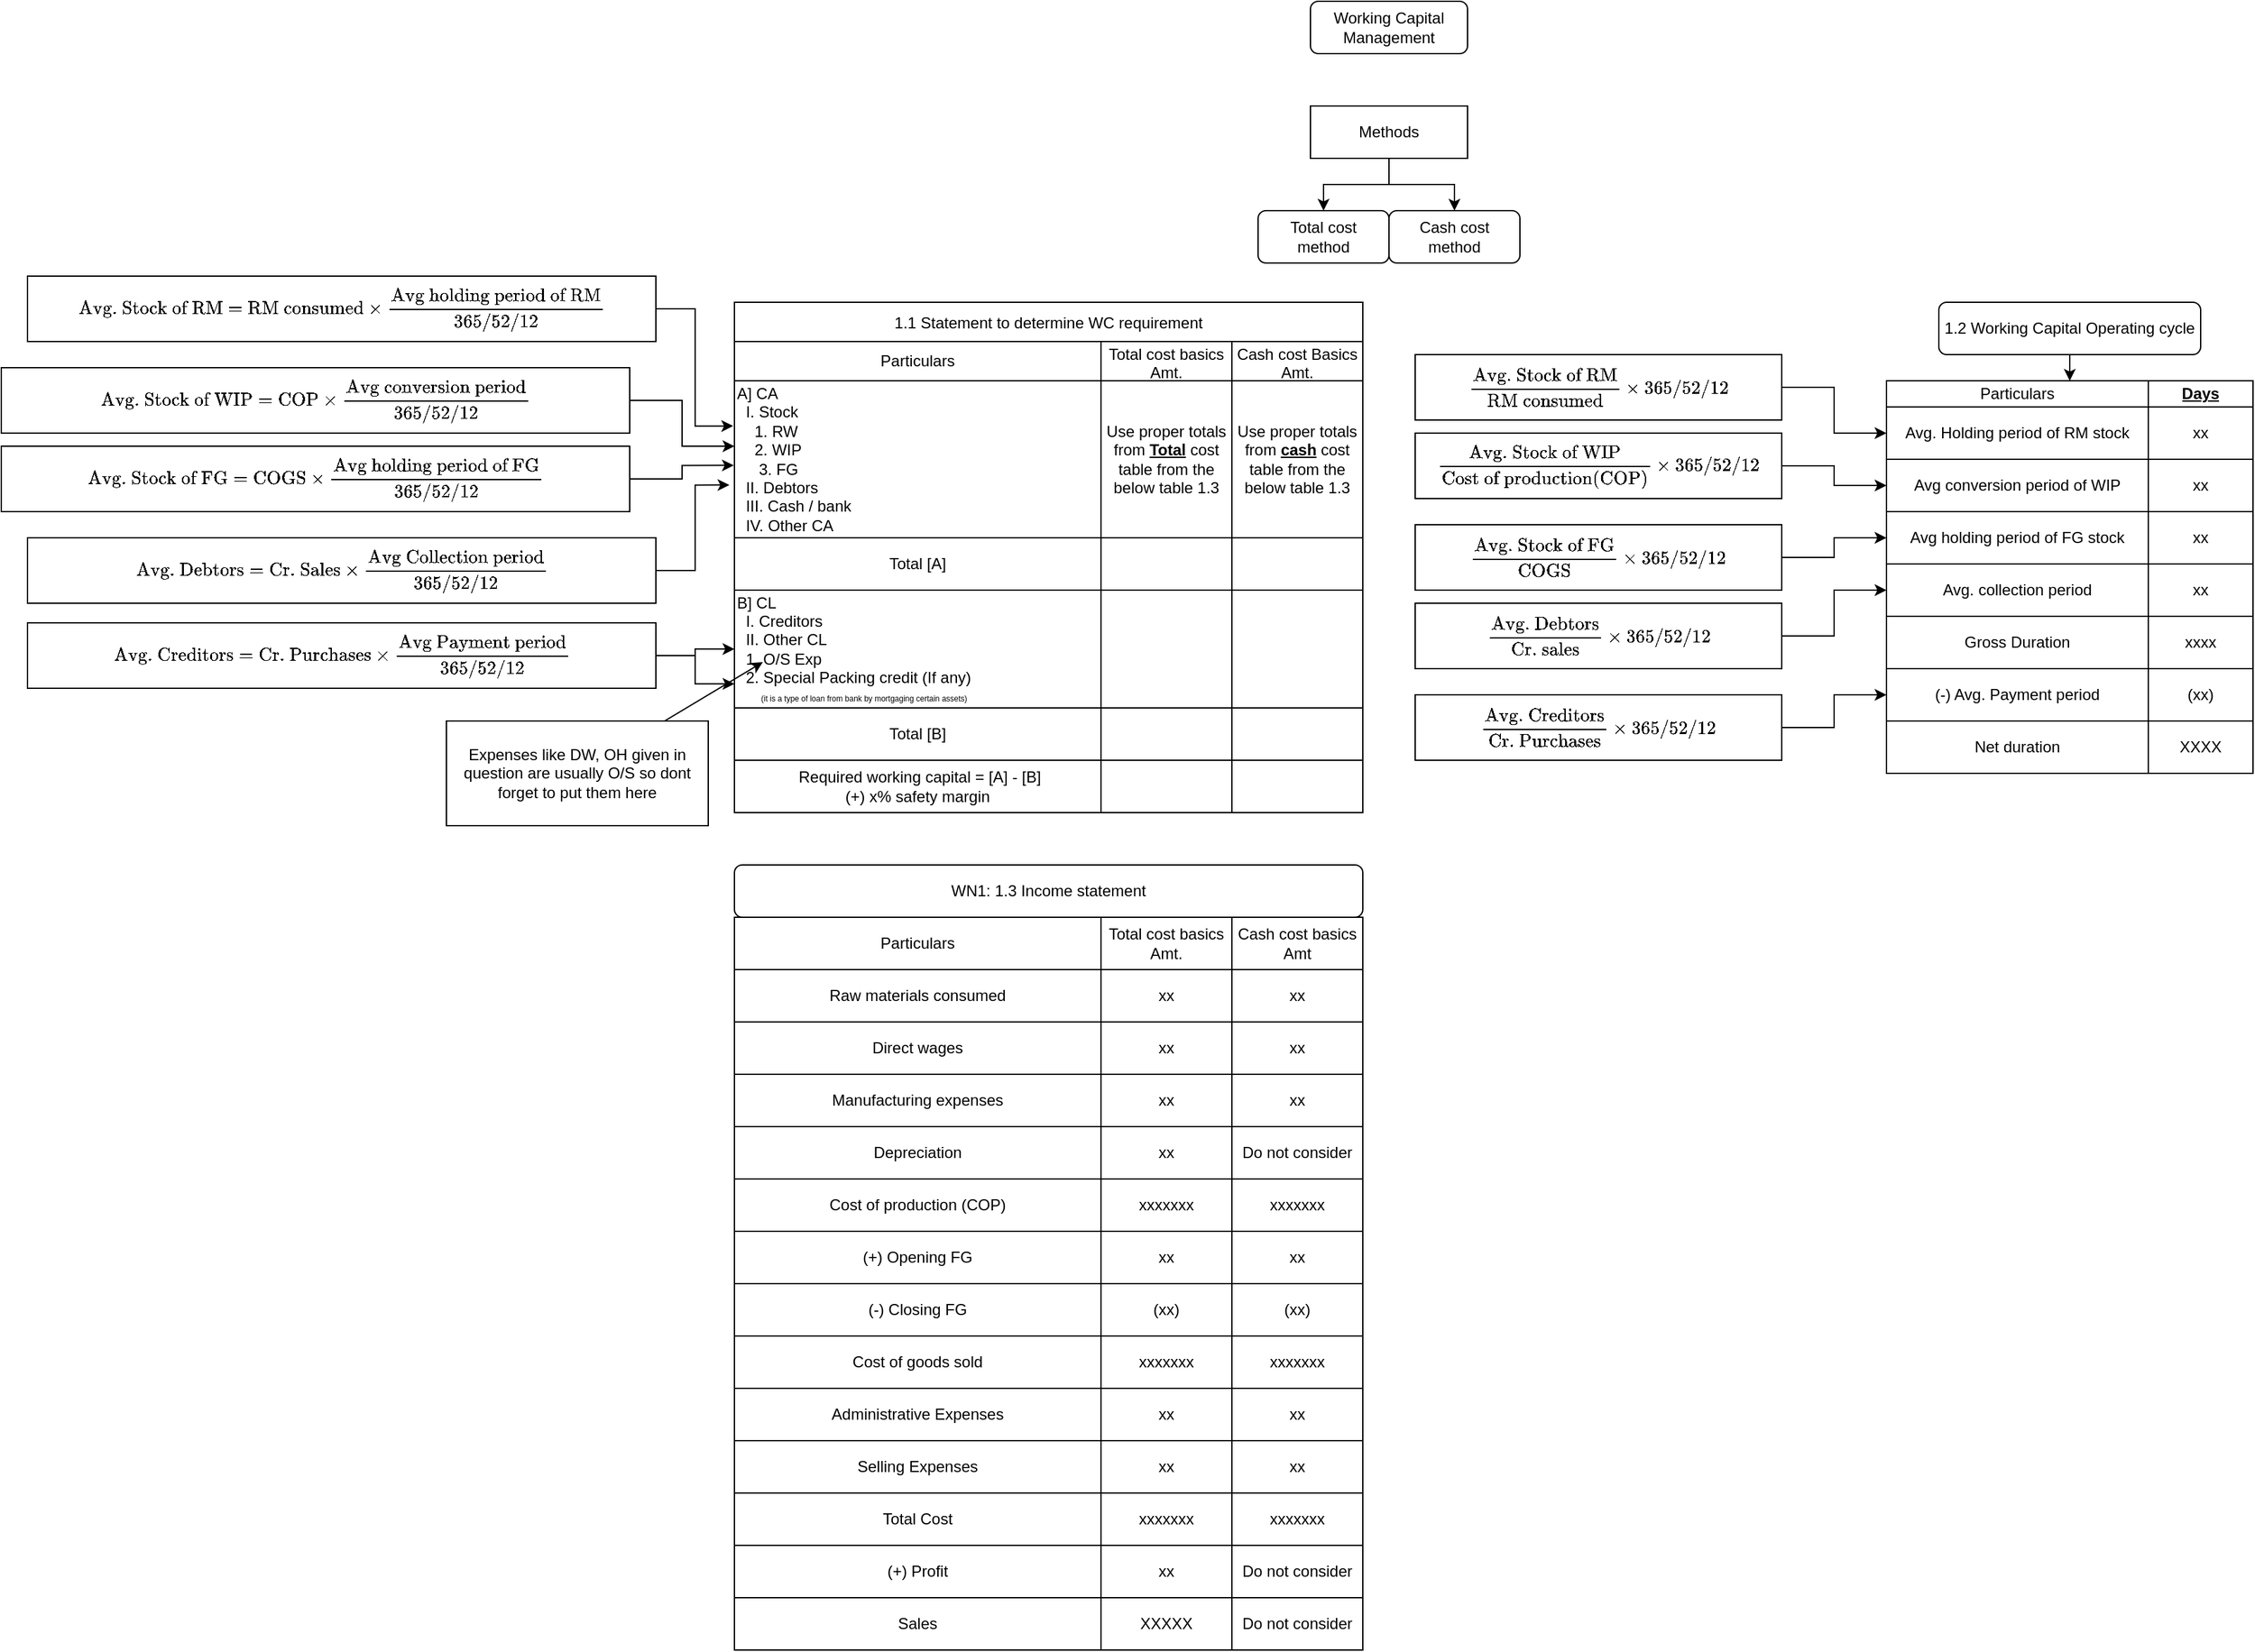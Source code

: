 <mxfile version="15.2.9" type="github">
  <diagram id="sMXiV06eMUX1r8Gc8Mpe" name="Page-1">
    <mxGraphModel dx="1712" dy="432" grid="1" gridSize="10" guides="1" tooltips="1" connect="1" arrows="1" fold="1" page="1" pageScale="1" pageWidth="850" pageHeight="1100" math="1" shadow="0">
      <root>
        <mxCell id="0" />
        <mxCell id="1" parent="0" />
        <mxCell id="MN956ZE3z-NAZyp3KeIA-1" value="Working Capital Management" style="rounded=1;whiteSpace=wrap;html=1;" parent="1" vertex="1">
          <mxGeometry x="500" y="50" width="120" height="40" as="geometry" />
        </mxCell>
        <mxCell id="9jcXlWBaS0kGvRiVqAq9-134" style="edgeStyle=orthogonalEdgeStyle;rounded=0;orthogonalLoop=1;jettySize=auto;html=1;" parent="1" source="MN956ZE3z-NAZyp3KeIA-2" target="MN956ZE3z-NAZyp3KeIA-4" edge="1">
          <mxGeometry relative="1" as="geometry" />
        </mxCell>
        <mxCell id="9jcXlWBaS0kGvRiVqAq9-135" style="edgeStyle=orthogonalEdgeStyle;rounded=0;orthogonalLoop=1;jettySize=auto;html=1;" parent="1" source="MN956ZE3z-NAZyp3KeIA-2" target="MN956ZE3z-NAZyp3KeIA-3" edge="1">
          <mxGeometry relative="1" as="geometry" />
        </mxCell>
        <mxCell id="MN956ZE3z-NAZyp3KeIA-2" value="Methods" style="rounded=0;whiteSpace=wrap;html=1;" parent="1" vertex="1">
          <mxGeometry x="500" y="130" width="120" height="40" as="geometry" />
        </mxCell>
        <mxCell id="MN956ZE3z-NAZyp3KeIA-3" value="&lt;div&gt;Cash cost &lt;br&gt;&lt;/div&gt;&lt;div&gt;method&lt;/div&gt;" style="rounded=1;whiteSpace=wrap;html=1;" parent="1" vertex="1">
          <mxGeometry x="560" y="210" width="100" height="40" as="geometry" />
        </mxCell>
        <mxCell id="MN956ZE3z-NAZyp3KeIA-4" value="&lt;div&gt;Total cost &lt;br&gt;&lt;/div&gt;&lt;div&gt;method&lt;/div&gt;" style="rounded=1;whiteSpace=wrap;html=1;" parent="1" vertex="1">
          <mxGeometry x="460" y="210" width="100" height="40" as="geometry" />
        </mxCell>
        <mxCell id="9jcXlWBaS0kGvRiVqAq9-1" value="1.2 Working Capital Operating cycle" style="rounded=1;whiteSpace=wrap;html=1;" parent="1" vertex="1">
          <mxGeometry x="980" y="280" width="200" height="40" as="geometry" />
        </mxCell>
        <mxCell id="9jcXlWBaS0kGvRiVqAq9-18" style="edgeStyle=orthogonalEdgeStyle;rounded=0;orthogonalLoop=1;jettySize=auto;html=1;exitX=0.5;exitY=1;exitDx=0;exitDy=0;" parent="1" source="9jcXlWBaS0kGvRiVqAq9-1" target="9jcXlWBaS0kGvRiVqAq9-2" edge="1">
          <mxGeometry relative="1" as="geometry" />
        </mxCell>
        <mxCell id="9jcXlWBaS0kGvRiVqAq9-2" value="" style="shape=table;startSize=0;container=1;collapsible=0;childLayout=tableLayout;" parent="1" vertex="1">
          <mxGeometry x="940" y="340" width="280" height="300" as="geometry" />
        </mxCell>
        <mxCell id="9jcXlWBaS0kGvRiVqAq9-3" value="" style="shape=partialRectangle;collapsible=0;dropTarget=0;pointerEvents=0;fillColor=none;top=0;left=0;bottom=0;right=0;points=[[0,0.5],[1,0.5]];portConstraint=eastwest;" parent="9jcXlWBaS0kGvRiVqAq9-2" vertex="1">
          <mxGeometry width="280" height="20" as="geometry" />
        </mxCell>
        <mxCell id="9jcXlWBaS0kGvRiVqAq9-4" value="Particulars" style="shape=partialRectangle;html=1;whiteSpace=wrap;connectable=0;overflow=hidden;fillColor=none;top=0;left=0;bottom=0;right=0;pointerEvents=1;" parent="9jcXlWBaS0kGvRiVqAq9-3" vertex="1">
          <mxGeometry width="200" height="20" as="geometry">
            <mxRectangle width="200" height="20" as="alternateBounds" />
          </mxGeometry>
        </mxCell>
        <mxCell id="9jcXlWBaS0kGvRiVqAq9-5" value="&lt;u&gt;&lt;b&gt;Days&lt;/b&gt;&lt;/u&gt;" style="shape=partialRectangle;html=1;whiteSpace=wrap;connectable=0;overflow=hidden;fillColor=none;top=0;left=0;bottom=0;right=0;pointerEvents=1;" parent="9jcXlWBaS0kGvRiVqAq9-3" vertex="1">
          <mxGeometry x="200" width="80" height="20" as="geometry">
            <mxRectangle width="80" height="20" as="alternateBounds" />
          </mxGeometry>
        </mxCell>
        <mxCell id="9jcXlWBaS0kGvRiVqAq9-6" value="" style="shape=partialRectangle;collapsible=0;dropTarget=0;pointerEvents=0;fillColor=none;top=0;left=0;bottom=0;right=0;points=[[0,0.5],[1,0.5]];portConstraint=eastwest;" parent="9jcXlWBaS0kGvRiVqAq9-2" vertex="1">
          <mxGeometry y="20" width="280" height="40" as="geometry" />
        </mxCell>
        <mxCell id="9jcXlWBaS0kGvRiVqAq9-7" value="&lt;div&gt;Avg. Holding period of RM stock&lt;/div&gt;" style="shape=partialRectangle;html=1;whiteSpace=wrap;connectable=0;overflow=hidden;fillColor=none;top=0;left=0;bottom=0;right=0;pointerEvents=1;" parent="9jcXlWBaS0kGvRiVqAq9-6" vertex="1">
          <mxGeometry width="200" height="40" as="geometry">
            <mxRectangle width="200" height="40" as="alternateBounds" />
          </mxGeometry>
        </mxCell>
        <mxCell id="9jcXlWBaS0kGvRiVqAq9-8" value="xx" style="shape=partialRectangle;html=1;whiteSpace=wrap;connectable=0;overflow=hidden;fillColor=none;top=0;left=0;bottom=0;right=0;pointerEvents=1;" parent="9jcXlWBaS0kGvRiVqAq9-6" vertex="1">
          <mxGeometry x="200" width="80" height="40" as="geometry">
            <mxRectangle width="80" height="40" as="alternateBounds" />
          </mxGeometry>
        </mxCell>
        <mxCell id="9jcXlWBaS0kGvRiVqAq9-19" style="shape=partialRectangle;collapsible=0;dropTarget=0;pointerEvents=0;fillColor=none;top=0;left=0;bottom=0;right=0;points=[[0,0.5],[1,0.5]];portConstraint=eastwest;" parent="9jcXlWBaS0kGvRiVqAq9-2" vertex="1">
          <mxGeometry y="60" width="280" height="40" as="geometry" />
        </mxCell>
        <mxCell id="9jcXlWBaS0kGvRiVqAq9-20" value="&lt;div&gt;Avg conversion period of WIP&lt;/div&gt;" style="shape=partialRectangle;html=1;whiteSpace=wrap;connectable=0;overflow=hidden;fillColor=none;top=0;left=0;bottom=0;right=0;pointerEvents=1;" parent="9jcXlWBaS0kGvRiVqAq9-19" vertex="1">
          <mxGeometry width="200" height="40" as="geometry">
            <mxRectangle width="200" height="40" as="alternateBounds" />
          </mxGeometry>
        </mxCell>
        <mxCell id="9jcXlWBaS0kGvRiVqAq9-21" value="xx" style="shape=partialRectangle;html=1;whiteSpace=wrap;connectable=0;overflow=hidden;fillColor=none;top=0;left=0;bottom=0;right=0;pointerEvents=1;" parent="9jcXlWBaS0kGvRiVqAq9-19" vertex="1">
          <mxGeometry x="200" width="80" height="40" as="geometry">
            <mxRectangle width="80" height="40" as="alternateBounds" />
          </mxGeometry>
        </mxCell>
        <mxCell id="9jcXlWBaS0kGvRiVqAq9-22" style="shape=partialRectangle;collapsible=0;dropTarget=0;pointerEvents=0;fillColor=none;top=0;left=0;bottom=0;right=0;points=[[0,0.5],[1,0.5]];portConstraint=eastwest;" parent="9jcXlWBaS0kGvRiVqAq9-2" vertex="1">
          <mxGeometry y="100" width="280" height="40" as="geometry" />
        </mxCell>
        <mxCell id="9jcXlWBaS0kGvRiVqAq9-23" value="&lt;div&gt;Avg holding period of FG stock&lt;/div&gt;" style="shape=partialRectangle;html=1;whiteSpace=wrap;connectable=0;overflow=hidden;fillColor=none;top=0;left=0;bottom=0;right=0;pointerEvents=1;" parent="9jcXlWBaS0kGvRiVqAq9-22" vertex="1">
          <mxGeometry width="200" height="40" as="geometry">
            <mxRectangle width="200" height="40" as="alternateBounds" />
          </mxGeometry>
        </mxCell>
        <mxCell id="9jcXlWBaS0kGvRiVqAq9-24" value="xx" style="shape=partialRectangle;html=1;whiteSpace=wrap;connectable=0;overflow=hidden;fillColor=none;top=0;left=0;bottom=0;right=0;pointerEvents=1;" parent="9jcXlWBaS0kGvRiVqAq9-22" vertex="1">
          <mxGeometry x="200" width="80" height="40" as="geometry">
            <mxRectangle width="80" height="40" as="alternateBounds" />
          </mxGeometry>
        </mxCell>
        <mxCell id="9jcXlWBaS0kGvRiVqAq9-25" style="shape=partialRectangle;collapsible=0;dropTarget=0;pointerEvents=0;fillColor=none;top=0;left=0;bottom=0;right=0;points=[[0,0.5],[1,0.5]];portConstraint=eastwest;" parent="9jcXlWBaS0kGvRiVqAq9-2" vertex="1">
          <mxGeometry y="140" width="280" height="40" as="geometry" />
        </mxCell>
        <mxCell id="9jcXlWBaS0kGvRiVqAq9-26" value="Avg. collection period" style="shape=partialRectangle;html=1;whiteSpace=wrap;connectable=0;overflow=hidden;fillColor=none;top=0;left=0;bottom=0;right=0;pointerEvents=1;" parent="9jcXlWBaS0kGvRiVqAq9-25" vertex="1">
          <mxGeometry width="200" height="40" as="geometry">
            <mxRectangle width="200" height="40" as="alternateBounds" />
          </mxGeometry>
        </mxCell>
        <mxCell id="9jcXlWBaS0kGvRiVqAq9-27" value="xx" style="shape=partialRectangle;html=1;whiteSpace=wrap;connectable=0;overflow=hidden;fillColor=none;top=0;left=0;bottom=0;right=0;pointerEvents=1;" parent="9jcXlWBaS0kGvRiVqAq9-25" vertex="1">
          <mxGeometry x="200" width="80" height="40" as="geometry">
            <mxRectangle width="80" height="40" as="alternateBounds" />
          </mxGeometry>
        </mxCell>
        <mxCell id="9jcXlWBaS0kGvRiVqAq9-9" value="" style="shape=partialRectangle;collapsible=0;dropTarget=0;pointerEvents=0;fillColor=none;top=0;left=0;bottom=0;right=0;points=[[0,0.5],[1,0.5]];portConstraint=eastwest;" parent="9jcXlWBaS0kGvRiVqAq9-2" vertex="1">
          <mxGeometry y="180" width="280" height="40" as="geometry" />
        </mxCell>
        <mxCell id="9jcXlWBaS0kGvRiVqAq9-10" value="Gross Duration" style="shape=partialRectangle;html=1;whiteSpace=wrap;connectable=0;overflow=hidden;fillColor=none;top=0;left=0;bottom=0;right=0;pointerEvents=1;" parent="9jcXlWBaS0kGvRiVqAq9-9" vertex="1">
          <mxGeometry width="200" height="40" as="geometry">
            <mxRectangle width="200" height="40" as="alternateBounds" />
          </mxGeometry>
        </mxCell>
        <mxCell id="9jcXlWBaS0kGvRiVqAq9-11" value="xxxx" style="shape=partialRectangle;html=1;whiteSpace=wrap;connectable=0;overflow=hidden;fillColor=none;top=0;left=0;bottom=0;right=0;pointerEvents=1;" parent="9jcXlWBaS0kGvRiVqAq9-9" vertex="1">
          <mxGeometry x="200" width="80" height="40" as="geometry">
            <mxRectangle width="80" height="40" as="alternateBounds" />
          </mxGeometry>
        </mxCell>
        <mxCell id="9jcXlWBaS0kGvRiVqAq9-12" value="" style="shape=partialRectangle;collapsible=0;dropTarget=0;pointerEvents=0;fillColor=none;top=0;left=0;bottom=0;right=0;points=[[0,0.5],[1,0.5]];portConstraint=eastwest;" parent="9jcXlWBaS0kGvRiVqAq9-2" vertex="1">
          <mxGeometry y="220" width="280" height="40" as="geometry" />
        </mxCell>
        <mxCell id="9jcXlWBaS0kGvRiVqAq9-13" value="(-) Avg. Payment period" style="shape=partialRectangle;html=1;whiteSpace=wrap;connectable=0;overflow=hidden;fillColor=none;top=0;left=0;bottom=0;right=0;pointerEvents=1;" parent="9jcXlWBaS0kGvRiVqAq9-12" vertex="1">
          <mxGeometry width="200" height="40" as="geometry">
            <mxRectangle width="200" height="40" as="alternateBounds" />
          </mxGeometry>
        </mxCell>
        <mxCell id="9jcXlWBaS0kGvRiVqAq9-14" value="(xx)" style="shape=partialRectangle;html=1;whiteSpace=wrap;connectable=0;overflow=hidden;fillColor=none;top=0;left=0;bottom=0;right=0;pointerEvents=1;" parent="9jcXlWBaS0kGvRiVqAq9-12" vertex="1">
          <mxGeometry x="200" width="80" height="40" as="geometry">
            <mxRectangle width="80" height="40" as="alternateBounds" />
          </mxGeometry>
        </mxCell>
        <mxCell id="9jcXlWBaS0kGvRiVqAq9-15" value="" style="shape=partialRectangle;collapsible=0;dropTarget=0;pointerEvents=0;fillColor=none;top=0;left=0;bottom=0;right=0;points=[[0,0.5],[1,0.5]];portConstraint=eastwest;" parent="9jcXlWBaS0kGvRiVqAq9-2" vertex="1">
          <mxGeometry y="260" width="280" height="40" as="geometry" />
        </mxCell>
        <mxCell id="9jcXlWBaS0kGvRiVqAq9-16" value="Net duration&lt;span style=&quot;white-space: pre&quot;&gt;&lt;/span&gt;&lt;span style=&quot;white-space: pre&quot;&gt;&lt;/span&gt;" style="shape=partialRectangle;html=1;whiteSpace=wrap;connectable=0;overflow=hidden;fillColor=none;top=0;left=0;bottom=0;right=0;pointerEvents=1;" parent="9jcXlWBaS0kGvRiVqAq9-15" vertex="1">
          <mxGeometry width="200" height="40" as="geometry">
            <mxRectangle width="200" height="40" as="alternateBounds" />
          </mxGeometry>
        </mxCell>
        <mxCell id="9jcXlWBaS0kGvRiVqAq9-17" value="XXXX" style="shape=partialRectangle;html=1;whiteSpace=wrap;connectable=0;overflow=hidden;fillColor=none;top=0;left=0;bottom=0;right=0;pointerEvents=1;" parent="9jcXlWBaS0kGvRiVqAq9-15" vertex="1">
          <mxGeometry x="200" width="80" height="40" as="geometry">
            <mxRectangle width="80" height="40" as="alternateBounds" />
          </mxGeometry>
        </mxCell>
        <mxCell id="9jcXlWBaS0kGvRiVqAq9-30" style="edgeStyle=orthogonalEdgeStyle;rounded=0;orthogonalLoop=1;jettySize=auto;html=1;entryX=0;entryY=0.5;entryDx=0;entryDy=0;" parent="1" source="9jcXlWBaS0kGvRiVqAq9-29" target="9jcXlWBaS0kGvRiVqAq9-6" edge="1">
          <mxGeometry relative="1" as="geometry" />
        </mxCell>
        <mxCell id="9jcXlWBaS0kGvRiVqAq9-29" value="`\text{Avg. Stock of RM}/\text{RM consumed}xx \text{365/52/12}`" style="rounded=0;whiteSpace=wrap;html=1;" parent="1" vertex="1">
          <mxGeometry x="580" y="320" width="280" height="50" as="geometry" />
        </mxCell>
        <mxCell id="9jcXlWBaS0kGvRiVqAq9-34" style="edgeStyle=orthogonalEdgeStyle;rounded=0;orthogonalLoop=1;jettySize=auto;html=1;entryX=0;entryY=0.5;entryDx=0;entryDy=0;" parent="1" source="9jcXlWBaS0kGvRiVqAq9-31" target="9jcXlWBaS0kGvRiVqAq9-19" edge="1">
          <mxGeometry relative="1" as="geometry" />
        </mxCell>
        <mxCell id="9jcXlWBaS0kGvRiVqAq9-31" value="`\text{Avg. Stock of WIP}/\text{Cost of production(COP)}xx \text{365/52/12}`" style="rounded=0;whiteSpace=wrap;html=1;" parent="1" vertex="1">
          <mxGeometry x="580" y="380" width="280" height="50" as="geometry" />
        </mxCell>
        <mxCell id="9jcXlWBaS0kGvRiVqAq9-35" style="edgeStyle=orthogonalEdgeStyle;rounded=0;orthogonalLoop=1;jettySize=auto;html=1;" parent="1" source="9jcXlWBaS0kGvRiVqAq9-32" target="9jcXlWBaS0kGvRiVqAq9-22" edge="1">
          <mxGeometry relative="1" as="geometry" />
        </mxCell>
        <mxCell id="9jcXlWBaS0kGvRiVqAq9-32" value="`\text{Avg. Stock of FG}/\text{COGS}xx \text{365/52/12}`" style="rounded=0;whiteSpace=wrap;html=1;" parent="1" vertex="1">
          <mxGeometry x="580" y="450" width="280" height="50" as="geometry" />
        </mxCell>
        <mxCell id="9jcXlWBaS0kGvRiVqAq9-36" style="edgeStyle=orthogonalEdgeStyle;rounded=0;orthogonalLoop=1;jettySize=auto;html=1;entryX=0;entryY=0.5;entryDx=0;entryDy=0;" parent="1" source="9jcXlWBaS0kGvRiVqAq9-33" target="9jcXlWBaS0kGvRiVqAq9-25" edge="1">
          <mxGeometry relative="1" as="geometry" />
        </mxCell>
        <mxCell id="9jcXlWBaS0kGvRiVqAq9-33" value="`\text{Avg. Debtors}/\text{Cr. sales}xx \text{365/52/12}`" style="rounded=0;whiteSpace=wrap;html=1;" parent="1" vertex="1">
          <mxGeometry x="580" y="510" width="280" height="50" as="geometry" />
        </mxCell>
        <mxCell id="9jcXlWBaS0kGvRiVqAq9-38" style="edgeStyle=orthogonalEdgeStyle;rounded=0;orthogonalLoop=1;jettySize=auto;html=1;entryX=0;entryY=0.5;entryDx=0;entryDy=0;" parent="1" source="9jcXlWBaS0kGvRiVqAq9-37" target="9jcXlWBaS0kGvRiVqAq9-12" edge="1">
          <mxGeometry relative="1" as="geometry" />
        </mxCell>
        <mxCell id="9jcXlWBaS0kGvRiVqAq9-37" value="`\text{Avg. Creditors}/\text{Cr. Purchases}xx \text{365/52/12}`" style="rounded=0;whiteSpace=wrap;html=1;" parent="1" vertex="1">
          <mxGeometry x="580" y="580" width="280" height="50" as="geometry" />
        </mxCell>
        <mxCell id="9jcXlWBaS0kGvRiVqAq9-110" style="edgeStyle=orthogonalEdgeStyle;rounded=0;orthogonalLoop=1;jettySize=auto;html=1;entryX=-0.002;entryY=0.288;entryDx=0;entryDy=0;entryPerimeter=0;" parent="1" source="9jcXlWBaS0kGvRiVqAq9-39" target="9jcXlWBaS0kGvRiVqAq9-93" edge="1">
          <mxGeometry relative="1" as="geometry">
            <Array as="points">
              <mxPoint x="30" y="285" />
              <mxPoint x="30" y="375" />
            </Array>
          </mxGeometry>
        </mxCell>
        <mxCell id="9jcXlWBaS0kGvRiVqAq9-39" value="`\text{Avg. Stock of RM}=\text{RM consumed}xx \text{Avg holding period of RM}/ \text{365/52/12}`" style="rounded=0;whiteSpace=wrap;html=1;" parent="1" vertex="1">
          <mxGeometry x="-480" y="260" width="480" height="50" as="geometry" />
        </mxCell>
        <mxCell id="9jcXlWBaS0kGvRiVqAq9-111" style="edgeStyle=orthogonalEdgeStyle;rounded=0;orthogonalLoop=1;jettySize=auto;html=1;entryX=0;entryY=0.417;entryDx=0;entryDy=0;entryPerimeter=0;" parent="1" source="9jcXlWBaS0kGvRiVqAq9-40" target="9jcXlWBaS0kGvRiVqAq9-93" edge="1">
          <mxGeometry relative="1" as="geometry" />
        </mxCell>
        <mxCell id="9jcXlWBaS0kGvRiVqAq9-40" value="`\text{Avg. Stock of WIP}=\text{COP}xx \text{Avg conversion period}/ \text{365/52/12}`" style="rounded=0;whiteSpace=wrap;html=1;" parent="1" vertex="1">
          <mxGeometry x="-500" y="330" width="480" height="50" as="geometry" />
        </mxCell>
        <mxCell id="9jcXlWBaS0kGvRiVqAq9-112" style="edgeStyle=orthogonalEdgeStyle;rounded=0;orthogonalLoop=1;jettySize=auto;html=1;entryX=-0.001;entryY=0.539;entryDx=0;entryDy=0;entryPerimeter=0;" parent="1" source="9jcXlWBaS0kGvRiVqAq9-41" target="9jcXlWBaS0kGvRiVqAq9-93" edge="1">
          <mxGeometry relative="1" as="geometry" />
        </mxCell>
        <mxCell id="9jcXlWBaS0kGvRiVqAq9-41" value="`\text{Avg. Stock of FG}=\text{COGS}xx \text{Avg holding period of FG}/ \text{365/52/12}`" style="rounded=0;whiteSpace=wrap;html=1;" parent="1" vertex="1">
          <mxGeometry x="-500" y="390" width="480" height="50" as="geometry" />
        </mxCell>
        <mxCell id="9jcXlWBaS0kGvRiVqAq9-113" style="edgeStyle=orthogonalEdgeStyle;rounded=0;orthogonalLoop=1;jettySize=auto;html=1;entryX=-0.008;entryY=0.664;entryDx=0;entryDy=0;entryPerimeter=0;" parent="1" source="9jcXlWBaS0kGvRiVqAq9-42" target="9jcXlWBaS0kGvRiVqAq9-93" edge="1">
          <mxGeometry relative="1" as="geometry" />
        </mxCell>
        <mxCell id="9jcXlWBaS0kGvRiVqAq9-42" value="`\text{Avg. Debtors}=\text{Cr. Sales}xx \text{Avg Collection period}/ \text{365/52/12}`" style="rounded=0;whiteSpace=wrap;html=1;" parent="1" vertex="1">
          <mxGeometry x="-480" y="460" width="480" height="50" as="geometry" />
        </mxCell>
        <mxCell id="9jcXlWBaS0kGvRiVqAq9-114" style="edgeStyle=orthogonalEdgeStyle;rounded=0;orthogonalLoop=1;jettySize=auto;html=1;entryX=0;entryY=0.5;entryDx=0;entryDy=0;" parent="1" source="9jcXlWBaS0kGvRiVqAq9-43" target="9jcXlWBaS0kGvRiVqAq9-99" edge="1">
          <mxGeometry relative="1" as="geometry" />
        </mxCell>
        <mxCell id="9jcXlWBaS0kGvRiVqAq9-115" style="edgeStyle=orthogonalEdgeStyle;rounded=0;orthogonalLoop=1;jettySize=auto;html=1;entryX=0;entryY=0.796;entryDx=0;entryDy=0;entryPerimeter=0;" parent="1" source="9jcXlWBaS0kGvRiVqAq9-43" target="9jcXlWBaS0kGvRiVqAq9-99" edge="1">
          <mxGeometry relative="1" as="geometry" />
        </mxCell>
        <mxCell id="9jcXlWBaS0kGvRiVqAq9-43" value="`\text{Avg. Creditors}=\text{Cr. Purchases}xx \text{Avg Payment period}/ \text{365/52/12}`" style="rounded=0;whiteSpace=wrap;html=1;" parent="1" vertex="1">
          <mxGeometry x="-480" y="525" width="480" height="50" as="geometry" />
        </mxCell>
        <mxCell id="9jcXlWBaS0kGvRiVqAq9-44" value="" style="shape=table;startSize=0;container=1;collapsible=0;childLayout=tableLayout;" parent="1" vertex="1">
          <mxGeometry x="60" y="750" width="480" height="560" as="geometry" />
        </mxCell>
        <mxCell id="9jcXlWBaS0kGvRiVqAq9-45" value="" style="shape=partialRectangle;collapsible=0;dropTarget=0;pointerEvents=0;fillColor=none;top=0;left=0;bottom=0;right=0;points=[[0,0.5],[1,0.5]];portConstraint=eastwest;" parent="9jcXlWBaS0kGvRiVqAq9-44" vertex="1">
          <mxGeometry width="480" height="40" as="geometry" />
        </mxCell>
        <mxCell id="9jcXlWBaS0kGvRiVqAq9-46" value="Particulars" style="shape=partialRectangle;html=1;whiteSpace=wrap;connectable=0;overflow=hidden;fillColor=none;top=0;left=0;bottom=0;right=0;pointerEvents=1;" parent="9jcXlWBaS0kGvRiVqAq9-45" vertex="1">
          <mxGeometry width="280" height="40" as="geometry" />
        </mxCell>
        <mxCell id="9jcXlWBaS0kGvRiVqAq9-47" value="Total cost basics&lt;br&gt;&lt;div&gt;Amt.&lt;/div&gt;" style="shape=partialRectangle;html=1;whiteSpace=wrap;connectable=0;overflow=hidden;fillColor=none;top=0;left=0;bottom=0;right=0;pointerEvents=1;" parent="9jcXlWBaS0kGvRiVqAq9-45" vertex="1">
          <mxGeometry x="280" width="100" height="40" as="geometry" />
        </mxCell>
        <mxCell id="9jcXlWBaS0kGvRiVqAq9-120" value="&lt;div&gt;Cash cost basics&lt;/div&gt;&lt;div&gt;Amt&lt;br&gt;&lt;/div&gt;" style="shape=partialRectangle;html=1;whiteSpace=wrap;connectable=0;overflow=hidden;fillColor=none;top=0;left=0;bottom=0;right=0;pointerEvents=1;" parent="9jcXlWBaS0kGvRiVqAq9-45" vertex="1">
          <mxGeometry x="380" width="100" height="40" as="geometry" />
        </mxCell>
        <mxCell id="9jcXlWBaS0kGvRiVqAq9-48" value="" style="shape=partialRectangle;collapsible=0;dropTarget=0;pointerEvents=0;fillColor=none;top=0;left=0;bottom=0;right=0;points=[[0,0.5],[1,0.5]];portConstraint=eastwest;" parent="9jcXlWBaS0kGvRiVqAq9-44" vertex="1">
          <mxGeometry y="40" width="480" height="40" as="geometry" />
        </mxCell>
        <mxCell id="9jcXlWBaS0kGvRiVqAq9-49" value="Raw materials consumed" style="shape=partialRectangle;html=1;whiteSpace=wrap;connectable=0;overflow=hidden;fillColor=none;top=0;left=0;bottom=0;right=0;pointerEvents=1;" parent="9jcXlWBaS0kGvRiVqAq9-48" vertex="1">
          <mxGeometry width="280" height="40" as="geometry" />
        </mxCell>
        <mxCell id="9jcXlWBaS0kGvRiVqAq9-50" value="xx" style="shape=partialRectangle;html=1;whiteSpace=wrap;connectable=0;overflow=hidden;fillColor=none;top=0;left=0;bottom=0;right=0;pointerEvents=1;" parent="9jcXlWBaS0kGvRiVqAq9-48" vertex="1">
          <mxGeometry x="280" width="100" height="40" as="geometry" />
        </mxCell>
        <mxCell id="9jcXlWBaS0kGvRiVqAq9-121" value="xx" style="shape=partialRectangle;html=1;whiteSpace=wrap;connectable=0;overflow=hidden;fillColor=none;top=0;left=0;bottom=0;right=0;pointerEvents=1;" parent="9jcXlWBaS0kGvRiVqAq9-48" vertex="1">
          <mxGeometry x="380" width="100" height="40" as="geometry" />
        </mxCell>
        <mxCell id="9jcXlWBaS0kGvRiVqAq9-51" value="" style="shape=partialRectangle;collapsible=0;dropTarget=0;pointerEvents=0;fillColor=none;top=0;left=0;bottom=0;right=0;points=[[0,0.5],[1,0.5]];portConstraint=eastwest;" parent="9jcXlWBaS0kGvRiVqAq9-44" vertex="1">
          <mxGeometry y="80" width="480" height="40" as="geometry" />
        </mxCell>
        <mxCell id="9jcXlWBaS0kGvRiVqAq9-52" value="Direct wages" style="shape=partialRectangle;html=1;whiteSpace=wrap;connectable=0;overflow=hidden;fillColor=none;top=0;left=0;bottom=0;right=0;pointerEvents=1;" parent="9jcXlWBaS0kGvRiVqAq9-51" vertex="1">
          <mxGeometry width="280" height="40" as="geometry" />
        </mxCell>
        <mxCell id="9jcXlWBaS0kGvRiVqAq9-53" value="xx" style="shape=partialRectangle;html=1;whiteSpace=wrap;connectable=0;overflow=hidden;fillColor=none;top=0;left=0;bottom=0;right=0;pointerEvents=1;" parent="9jcXlWBaS0kGvRiVqAq9-51" vertex="1">
          <mxGeometry x="280" width="100" height="40" as="geometry" />
        </mxCell>
        <mxCell id="9jcXlWBaS0kGvRiVqAq9-122" value="xx" style="shape=partialRectangle;html=1;whiteSpace=wrap;connectable=0;overflow=hidden;fillColor=none;top=0;left=0;bottom=0;right=0;pointerEvents=1;" parent="9jcXlWBaS0kGvRiVqAq9-51" vertex="1">
          <mxGeometry x="380" width="100" height="40" as="geometry" />
        </mxCell>
        <mxCell id="9jcXlWBaS0kGvRiVqAq9-54" value="" style="shape=partialRectangle;collapsible=0;dropTarget=0;pointerEvents=0;fillColor=none;top=0;left=0;bottom=0;right=0;points=[[0,0.5],[1,0.5]];portConstraint=eastwest;" parent="9jcXlWBaS0kGvRiVqAq9-44" vertex="1">
          <mxGeometry y="120" width="480" height="40" as="geometry" />
        </mxCell>
        <mxCell id="9jcXlWBaS0kGvRiVqAq9-55" value="Manufacturing expenses" style="shape=partialRectangle;html=1;whiteSpace=wrap;connectable=0;overflow=hidden;fillColor=none;top=0;left=0;bottom=0;right=0;pointerEvents=1;" parent="9jcXlWBaS0kGvRiVqAq9-54" vertex="1">
          <mxGeometry width="280" height="40" as="geometry" />
        </mxCell>
        <mxCell id="9jcXlWBaS0kGvRiVqAq9-56" value="xx" style="shape=partialRectangle;html=1;whiteSpace=wrap;connectable=0;overflow=hidden;fillColor=none;top=0;left=0;bottom=0;right=0;pointerEvents=1;" parent="9jcXlWBaS0kGvRiVqAq9-54" vertex="1">
          <mxGeometry x="280" width="100" height="40" as="geometry" />
        </mxCell>
        <mxCell id="9jcXlWBaS0kGvRiVqAq9-123" value="xx" style="shape=partialRectangle;html=1;whiteSpace=wrap;connectable=0;overflow=hidden;fillColor=none;top=0;left=0;bottom=0;right=0;pointerEvents=1;" parent="9jcXlWBaS0kGvRiVqAq9-54" vertex="1">
          <mxGeometry x="380" width="100" height="40" as="geometry" />
        </mxCell>
        <mxCell id="9jcXlWBaS0kGvRiVqAq9-57" value="" style="shape=partialRectangle;collapsible=0;dropTarget=0;pointerEvents=0;fillColor=none;top=0;left=0;bottom=0;right=0;points=[[0,0.5],[1,0.5]];portConstraint=eastwest;" parent="9jcXlWBaS0kGvRiVqAq9-44" vertex="1">
          <mxGeometry y="160" width="480" height="40" as="geometry" />
        </mxCell>
        <mxCell id="9jcXlWBaS0kGvRiVqAq9-58" value="Depreciation" style="shape=partialRectangle;html=1;whiteSpace=wrap;connectable=0;overflow=hidden;fillColor=none;top=0;left=0;bottom=0;right=0;pointerEvents=1;" parent="9jcXlWBaS0kGvRiVqAq9-57" vertex="1">
          <mxGeometry width="280" height="40" as="geometry" />
        </mxCell>
        <mxCell id="9jcXlWBaS0kGvRiVqAq9-59" value="xx" style="shape=partialRectangle;html=1;whiteSpace=wrap;connectable=0;overflow=hidden;fillColor=none;top=0;left=0;bottom=0;right=0;pointerEvents=1;" parent="9jcXlWBaS0kGvRiVqAq9-57" vertex="1">
          <mxGeometry x="280" width="100" height="40" as="geometry" />
        </mxCell>
        <mxCell id="9jcXlWBaS0kGvRiVqAq9-124" value="Do not consider" style="shape=partialRectangle;html=1;whiteSpace=wrap;connectable=0;overflow=hidden;fillColor=none;top=0;left=0;bottom=0;right=0;pointerEvents=1;" parent="9jcXlWBaS0kGvRiVqAq9-57" vertex="1">
          <mxGeometry x="380" width="100" height="40" as="geometry" />
        </mxCell>
        <mxCell id="9jcXlWBaS0kGvRiVqAq9-60" value="" style="shape=partialRectangle;collapsible=0;dropTarget=0;pointerEvents=0;fillColor=none;top=0;left=0;bottom=0;right=0;points=[[0,0.5],[1,0.5]];portConstraint=eastwest;" parent="9jcXlWBaS0kGvRiVqAq9-44" vertex="1">
          <mxGeometry y="200" width="480" height="40" as="geometry" />
        </mxCell>
        <mxCell id="9jcXlWBaS0kGvRiVqAq9-61" value="Cost of production (COP)" style="shape=partialRectangle;html=1;whiteSpace=wrap;connectable=0;overflow=hidden;fillColor=none;top=0;left=0;bottom=0;right=0;pointerEvents=1;" parent="9jcXlWBaS0kGvRiVqAq9-60" vertex="1">
          <mxGeometry width="280" height="40" as="geometry" />
        </mxCell>
        <mxCell id="9jcXlWBaS0kGvRiVqAq9-62" value="xxxxxxx" style="shape=partialRectangle;html=1;whiteSpace=wrap;connectable=0;overflow=hidden;fillColor=none;top=0;left=0;bottom=0;right=0;pointerEvents=1;" parent="9jcXlWBaS0kGvRiVqAq9-60" vertex="1">
          <mxGeometry x="280" width="100" height="40" as="geometry" />
        </mxCell>
        <mxCell id="9jcXlWBaS0kGvRiVqAq9-125" value="xxxxxxx" style="shape=partialRectangle;html=1;whiteSpace=wrap;connectable=0;overflow=hidden;fillColor=none;top=0;left=0;bottom=0;right=0;pointerEvents=1;" parent="9jcXlWBaS0kGvRiVqAq9-60" vertex="1">
          <mxGeometry x="380" width="100" height="40" as="geometry" />
        </mxCell>
        <mxCell id="9jcXlWBaS0kGvRiVqAq9-63" value="" style="shape=partialRectangle;collapsible=0;dropTarget=0;pointerEvents=0;fillColor=none;top=0;left=0;bottom=0;right=0;points=[[0,0.5],[1,0.5]];portConstraint=eastwest;" parent="9jcXlWBaS0kGvRiVqAq9-44" vertex="1">
          <mxGeometry y="240" width="480" height="40" as="geometry" />
        </mxCell>
        <mxCell id="9jcXlWBaS0kGvRiVqAq9-64" value="(+) Opening FG" style="shape=partialRectangle;html=1;whiteSpace=wrap;connectable=0;overflow=hidden;fillColor=none;top=0;left=0;bottom=0;right=0;pointerEvents=1;" parent="9jcXlWBaS0kGvRiVqAq9-63" vertex="1">
          <mxGeometry width="280" height="40" as="geometry" />
        </mxCell>
        <mxCell id="9jcXlWBaS0kGvRiVqAq9-65" value="xx" style="shape=partialRectangle;html=1;whiteSpace=wrap;connectable=0;overflow=hidden;fillColor=none;top=0;left=0;bottom=0;right=0;pointerEvents=1;" parent="9jcXlWBaS0kGvRiVqAq9-63" vertex="1">
          <mxGeometry x="280" width="100" height="40" as="geometry" />
        </mxCell>
        <mxCell id="9jcXlWBaS0kGvRiVqAq9-126" value="xx" style="shape=partialRectangle;html=1;whiteSpace=wrap;connectable=0;overflow=hidden;fillColor=none;top=0;left=0;bottom=0;right=0;pointerEvents=1;" parent="9jcXlWBaS0kGvRiVqAq9-63" vertex="1">
          <mxGeometry x="380" width="100" height="40" as="geometry" />
        </mxCell>
        <mxCell id="9jcXlWBaS0kGvRiVqAq9-66" value="" style="shape=partialRectangle;collapsible=0;dropTarget=0;pointerEvents=0;fillColor=none;top=0;left=0;bottom=0;right=0;points=[[0,0.5],[1,0.5]];portConstraint=eastwest;" parent="9jcXlWBaS0kGvRiVqAq9-44" vertex="1">
          <mxGeometry y="280" width="480" height="40" as="geometry" />
        </mxCell>
        <mxCell id="9jcXlWBaS0kGvRiVqAq9-67" value="(-) Closing FG" style="shape=partialRectangle;html=1;whiteSpace=wrap;connectable=0;overflow=hidden;fillColor=none;top=0;left=0;bottom=0;right=0;pointerEvents=1;" parent="9jcXlWBaS0kGvRiVqAq9-66" vertex="1">
          <mxGeometry width="280" height="40" as="geometry" />
        </mxCell>
        <mxCell id="9jcXlWBaS0kGvRiVqAq9-68" value="(xx)" style="shape=partialRectangle;html=1;whiteSpace=wrap;connectable=0;overflow=hidden;fillColor=none;top=0;left=0;bottom=0;right=0;pointerEvents=1;" parent="9jcXlWBaS0kGvRiVqAq9-66" vertex="1">
          <mxGeometry x="280" width="100" height="40" as="geometry" />
        </mxCell>
        <mxCell id="9jcXlWBaS0kGvRiVqAq9-127" value="(xx)" style="shape=partialRectangle;html=1;whiteSpace=wrap;connectable=0;overflow=hidden;fillColor=none;top=0;left=0;bottom=0;right=0;pointerEvents=1;" parent="9jcXlWBaS0kGvRiVqAq9-66" vertex="1">
          <mxGeometry x="380" width="100" height="40" as="geometry" />
        </mxCell>
        <mxCell id="9jcXlWBaS0kGvRiVqAq9-69" value="" style="shape=partialRectangle;collapsible=0;dropTarget=0;pointerEvents=0;fillColor=none;top=0;left=0;bottom=0;right=0;points=[[0,0.5],[1,0.5]];portConstraint=eastwest;" parent="9jcXlWBaS0kGvRiVqAq9-44" vertex="1">
          <mxGeometry y="320" width="480" height="40" as="geometry" />
        </mxCell>
        <mxCell id="9jcXlWBaS0kGvRiVqAq9-70" value="Cost of goods sold" style="shape=partialRectangle;html=1;whiteSpace=wrap;connectable=0;overflow=hidden;fillColor=none;top=0;left=0;bottom=0;right=0;pointerEvents=1;" parent="9jcXlWBaS0kGvRiVqAq9-69" vertex="1">
          <mxGeometry width="280" height="40" as="geometry" />
        </mxCell>
        <mxCell id="9jcXlWBaS0kGvRiVqAq9-71" value="xxxxxxx" style="shape=partialRectangle;html=1;whiteSpace=wrap;connectable=0;overflow=hidden;fillColor=none;top=0;left=0;bottom=0;right=0;pointerEvents=1;" parent="9jcXlWBaS0kGvRiVqAq9-69" vertex="1">
          <mxGeometry x="280" width="100" height="40" as="geometry" />
        </mxCell>
        <mxCell id="9jcXlWBaS0kGvRiVqAq9-128" value="xxxxxxx" style="shape=partialRectangle;html=1;whiteSpace=wrap;connectable=0;overflow=hidden;fillColor=none;top=0;left=0;bottom=0;right=0;pointerEvents=1;" parent="9jcXlWBaS0kGvRiVqAq9-69" vertex="1">
          <mxGeometry x="380" width="100" height="40" as="geometry" />
        </mxCell>
        <mxCell id="9jcXlWBaS0kGvRiVqAq9-72" value="" style="shape=partialRectangle;collapsible=0;dropTarget=0;pointerEvents=0;fillColor=none;top=0;left=0;bottom=0;right=0;points=[[0,0.5],[1,0.5]];portConstraint=eastwest;" parent="9jcXlWBaS0kGvRiVqAq9-44" vertex="1">
          <mxGeometry y="360" width="480" height="40" as="geometry" />
        </mxCell>
        <mxCell id="9jcXlWBaS0kGvRiVqAq9-73" value="Administrative Expenses" style="shape=partialRectangle;html=1;whiteSpace=wrap;connectable=0;overflow=hidden;fillColor=none;top=0;left=0;bottom=0;right=0;pointerEvents=1;" parent="9jcXlWBaS0kGvRiVqAq9-72" vertex="1">
          <mxGeometry width="280" height="40" as="geometry" />
        </mxCell>
        <mxCell id="9jcXlWBaS0kGvRiVqAq9-74" value="xx" style="shape=partialRectangle;html=1;whiteSpace=wrap;connectable=0;overflow=hidden;fillColor=none;top=0;left=0;bottom=0;right=0;pointerEvents=1;" parent="9jcXlWBaS0kGvRiVqAq9-72" vertex="1">
          <mxGeometry x="280" width="100" height="40" as="geometry" />
        </mxCell>
        <mxCell id="9jcXlWBaS0kGvRiVqAq9-129" value="xx" style="shape=partialRectangle;html=1;whiteSpace=wrap;connectable=0;overflow=hidden;fillColor=none;top=0;left=0;bottom=0;right=0;pointerEvents=1;" parent="9jcXlWBaS0kGvRiVqAq9-72" vertex="1">
          <mxGeometry x="380" width="100" height="40" as="geometry" />
        </mxCell>
        <mxCell id="9jcXlWBaS0kGvRiVqAq9-75" value="" style="shape=partialRectangle;collapsible=0;dropTarget=0;pointerEvents=0;fillColor=none;top=0;left=0;bottom=0;right=0;points=[[0,0.5],[1,0.5]];portConstraint=eastwest;" parent="9jcXlWBaS0kGvRiVqAq9-44" vertex="1">
          <mxGeometry y="400" width="480" height="40" as="geometry" />
        </mxCell>
        <mxCell id="9jcXlWBaS0kGvRiVqAq9-76" value="Selling Expenses" style="shape=partialRectangle;html=1;whiteSpace=wrap;connectable=0;overflow=hidden;fillColor=none;top=0;left=0;bottom=0;right=0;pointerEvents=1;" parent="9jcXlWBaS0kGvRiVqAq9-75" vertex="1">
          <mxGeometry width="280" height="40" as="geometry" />
        </mxCell>
        <mxCell id="9jcXlWBaS0kGvRiVqAq9-77" value="xx" style="shape=partialRectangle;html=1;whiteSpace=wrap;connectable=0;overflow=hidden;fillColor=none;top=0;left=0;bottom=0;right=0;pointerEvents=1;" parent="9jcXlWBaS0kGvRiVqAq9-75" vertex="1">
          <mxGeometry x="280" width="100" height="40" as="geometry" />
        </mxCell>
        <mxCell id="9jcXlWBaS0kGvRiVqAq9-130" value="xx" style="shape=partialRectangle;html=1;whiteSpace=wrap;connectable=0;overflow=hidden;fillColor=none;top=0;left=0;bottom=0;right=0;pointerEvents=1;" parent="9jcXlWBaS0kGvRiVqAq9-75" vertex="1">
          <mxGeometry x="380" width="100" height="40" as="geometry" />
        </mxCell>
        <mxCell id="9jcXlWBaS0kGvRiVqAq9-78" value="" style="shape=partialRectangle;collapsible=0;dropTarget=0;pointerEvents=0;fillColor=none;top=0;left=0;bottom=0;right=0;points=[[0,0.5],[1,0.5]];portConstraint=eastwest;" parent="9jcXlWBaS0kGvRiVqAq9-44" vertex="1">
          <mxGeometry y="440" width="480" height="40" as="geometry" />
        </mxCell>
        <mxCell id="9jcXlWBaS0kGvRiVqAq9-79" value="Total Cost" style="shape=partialRectangle;html=1;whiteSpace=wrap;connectable=0;overflow=hidden;fillColor=none;top=0;left=0;bottom=0;right=0;pointerEvents=1;" parent="9jcXlWBaS0kGvRiVqAq9-78" vertex="1">
          <mxGeometry width="280" height="40" as="geometry" />
        </mxCell>
        <mxCell id="9jcXlWBaS0kGvRiVqAq9-80" value="xxxxxxx" style="shape=partialRectangle;html=1;whiteSpace=wrap;connectable=0;overflow=hidden;fillColor=none;top=0;left=0;bottom=0;right=0;pointerEvents=1;" parent="9jcXlWBaS0kGvRiVqAq9-78" vertex="1">
          <mxGeometry x="280" width="100" height="40" as="geometry" />
        </mxCell>
        <mxCell id="9jcXlWBaS0kGvRiVqAq9-131" value="xxxxxxx" style="shape=partialRectangle;html=1;whiteSpace=wrap;connectable=0;overflow=hidden;fillColor=none;top=0;left=0;bottom=0;right=0;pointerEvents=1;" parent="9jcXlWBaS0kGvRiVqAq9-78" vertex="1">
          <mxGeometry x="380" width="100" height="40" as="geometry" />
        </mxCell>
        <mxCell id="9jcXlWBaS0kGvRiVqAq9-81" value="" style="shape=partialRectangle;collapsible=0;dropTarget=0;pointerEvents=0;fillColor=none;top=0;left=0;bottom=0;right=0;points=[[0,0.5],[1,0.5]];portConstraint=eastwest;" parent="9jcXlWBaS0kGvRiVqAq9-44" vertex="1">
          <mxGeometry y="480" width="480" height="40" as="geometry" />
        </mxCell>
        <mxCell id="9jcXlWBaS0kGvRiVqAq9-82" value="(+) Profit" style="shape=partialRectangle;html=1;whiteSpace=wrap;connectable=0;overflow=hidden;fillColor=none;top=0;left=0;bottom=0;right=0;pointerEvents=1;" parent="9jcXlWBaS0kGvRiVqAq9-81" vertex="1">
          <mxGeometry width="280" height="40" as="geometry" />
        </mxCell>
        <mxCell id="9jcXlWBaS0kGvRiVqAq9-83" value="xx" style="shape=partialRectangle;html=1;whiteSpace=wrap;connectable=0;overflow=hidden;fillColor=none;top=0;left=0;bottom=0;right=0;pointerEvents=1;" parent="9jcXlWBaS0kGvRiVqAq9-81" vertex="1">
          <mxGeometry x="280" width="100" height="40" as="geometry" />
        </mxCell>
        <mxCell id="9jcXlWBaS0kGvRiVqAq9-132" value="Do not consider" style="shape=partialRectangle;html=1;whiteSpace=wrap;connectable=0;overflow=hidden;fillColor=none;top=0;left=0;bottom=0;right=0;pointerEvents=1;" parent="9jcXlWBaS0kGvRiVqAq9-81" vertex="1">
          <mxGeometry x="380" width="100" height="40" as="geometry" />
        </mxCell>
        <mxCell id="9jcXlWBaS0kGvRiVqAq9-84" value="" style="shape=partialRectangle;collapsible=0;dropTarget=0;pointerEvents=0;fillColor=none;top=0;left=0;bottom=0;right=0;points=[[0,0.5],[1,0.5]];portConstraint=eastwest;" parent="9jcXlWBaS0kGvRiVqAq9-44" vertex="1">
          <mxGeometry y="520" width="480" height="40" as="geometry" />
        </mxCell>
        <mxCell id="9jcXlWBaS0kGvRiVqAq9-85" value="Sales" style="shape=partialRectangle;html=1;whiteSpace=wrap;connectable=0;overflow=hidden;fillColor=none;top=0;left=0;bottom=0;right=0;pointerEvents=1;" parent="9jcXlWBaS0kGvRiVqAq9-84" vertex="1">
          <mxGeometry width="280" height="40" as="geometry" />
        </mxCell>
        <mxCell id="9jcXlWBaS0kGvRiVqAq9-86" value="XXXXX" style="shape=partialRectangle;html=1;whiteSpace=wrap;connectable=0;overflow=hidden;fillColor=none;top=0;left=0;bottom=0;right=0;pointerEvents=1;" parent="9jcXlWBaS0kGvRiVqAq9-84" vertex="1">
          <mxGeometry x="280" width="100" height="40" as="geometry" />
        </mxCell>
        <mxCell id="9jcXlWBaS0kGvRiVqAq9-133" value="Do not consider" style="shape=partialRectangle;html=1;whiteSpace=wrap;connectable=0;overflow=hidden;fillColor=none;top=0;left=0;bottom=0;right=0;pointerEvents=1;" parent="9jcXlWBaS0kGvRiVqAq9-84" vertex="1">
          <mxGeometry x="380" width="100" height="40" as="geometry" />
        </mxCell>
        <mxCell id="9jcXlWBaS0kGvRiVqAq9-88" value="WN1: 1.3 Income statement" style="rounded=1;whiteSpace=wrap;html=1;" parent="1" vertex="1">
          <mxGeometry x="60" y="710" width="480" height="40" as="geometry" />
        </mxCell>
        <mxCell id="9jcXlWBaS0kGvRiVqAq9-89" value="1.1 Statement to determine WC requirement" style="shape=table;startSize=30;container=1;collapsible=0;childLayout=tableLayout;" parent="1" vertex="1">
          <mxGeometry x="60" y="280" width="480" height="390" as="geometry" />
        </mxCell>
        <mxCell id="9jcXlWBaS0kGvRiVqAq9-90" value="" style="shape=partialRectangle;collapsible=0;dropTarget=0;pointerEvents=0;fillColor=none;top=0;left=0;bottom=0;right=0;points=[[0,0.5],[1,0.5]];portConstraint=eastwest;" parent="9jcXlWBaS0kGvRiVqAq9-89" vertex="1">
          <mxGeometry y="30" width="480" height="30" as="geometry" />
        </mxCell>
        <mxCell id="9jcXlWBaS0kGvRiVqAq9-91" value="Particulars" style="shape=partialRectangle;html=1;whiteSpace=wrap;connectable=0;overflow=hidden;fillColor=none;top=0;left=0;bottom=0;right=0;pointerEvents=1;" parent="9jcXlWBaS0kGvRiVqAq9-90" vertex="1">
          <mxGeometry width="280" height="30" as="geometry" />
        </mxCell>
        <mxCell id="9jcXlWBaS0kGvRiVqAq9-92" value="Total cost basics&lt;br&gt;&lt;div&gt;Amt.&lt;/div&gt;" style="shape=partialRectangle;html=1;whiteSpace=wrap;connectable=0;overflow=hidden;fillColor=none;top=0;left=0;bottom=0;right=0;pointerEvents=1;" parent="9jcXlWBaS0kGvRiVqAq9-90" vertex="1">
          <mxGeometry x="280" width="100" height="30" as="geometry" />
        </mxCell>
        <mxCell id="9jcXlWBaS0kGvRiVqAq9-105" value="Cash cost Basics&lt;br&gt;&lt;div&gt;Amt.&lt;/div&gt;" style="shape=partialRectangle;html=1;whiteSpace=wrap;connectable=0;overflow=hidden;fillColor=none;top=0;left=0;bottom=0;right=0;pointerEvents=1;" parent="9jcXlWBaS0kGvRiVqAq9-90" vertex="1">
          <mxGeometry x="380" width="100" height="30" as="geometry" />
        </mxCell>
        <mxCell id="9jcXlWBaS0kGvRiVqAq9-93" value="" style="shape=partialRectangle;collapsible=0;dropTarget=0;pointerEvents=0;fillColor=none;top=0;left=0;bottom=0;right=0;points=[[0,0.5],[1,0.5]];portConstraint=eastwest;" parent="9jcXlWBaS0kGvRiVqAq9-89" vertex="1">
          <mxGeometry y="60" width="480" height="120" as="geometry" />
        </mxCell>
        <mxCell id="9jcXlWBaS0kGvRiVqAq9-94" value="&lt;div align=&quot;left&quot;&gt;A] CA&lt;/div&gt;&lt;div align=&quot;left&quot;&gt;&lt;span style=&quot;white-space: pre&quot;&gt; &lt;span style=&quot;white-space: pre&quot;&gt; &lt;/span&gt;&lt;/span&gt;I. Stock&lt;/div&gt;&lt;div align=&quot;left&quot;&gt;&lt;span style=&quot;white-space: pre&quot;&gt; &lt;/span&gt;&lt;span style=&quot;white-space: pre&quot;&gt;&lt;span style=&quot;white-space: pre&quot;&gt; &lt;/span&gt;&lt;span style=&quot;white-space: pre&quot;&gt; &lt;/span&gt; &lt;/span&gt;1. RW&lt;/div&gt;&lt;div align=&quot;left&quot;&gt;&lt;span style=&quot;white-space: pre&quot;&gt; &lt;/span&gt;&lt;span style=&quot;white-space: pre&quot;&gt;&lt;span style=&quot;white-space: pre&quot;&gt; &lt;/span&gt;&lt;span style=&quot;white-space: pre&quot;&gt; &lt;/span&gt; &lt;/span&gt;2. WIP&lt;/div&gt;&lt;div align=&quot;left&quot;&gt;&lt;span style=&quot;white-space: pre&quot;&gt; &lt;/span&gt;&lt;span style=&quot;white-space: pre&quot;&gt;&lt;span style=&quot;white-space: pre&quot;&gt; &lt;/span&gt;&lt;span style=&quot;white-space: pre&quot;&gt; &lt;/span&gt;&lt;span style=&quot;white-space: pre&quot;&gt; &lt;/span&gt; 3. FG&lt;/span&gt;&lt;/div&gt;&lt;div align=&quot;left&quot;&gt;&lt;span style=&quot;white-space: pre&quot;&gt;&lt;span style=&quot;white-space: pre&quot;&gt; &lt;span style=&quot;white-space: pre&quot;&gt; &lt;/span&gt;&lt;/span&gt;II. Debtors&lt;/span&gt;&lt;/div&gt;&lt;div align=&quot;left&quot;&gt;&lt;span style=&quot;white-space: pre&quot;&gt;&lt;span style=&quot;white-space: pre&quot;&gt; &lt;/span&gt;&lt;span style=&quot;white-space: pre&quot;&gt; &lt;/span&gt;III. Cash / bank&lt;/span&gt;&lt;/div&gt;&lt;div align=&quot;left&quot;&gt;&lt;span style=&quot;white-space: pre&quot;&gt;&lt;span style=&quot;white-space: pre&quot;&gt; &lt;/span&gt;&lt;span style=&quot;white-space: pre&quot;&gt; &lt;/span&gt;IV. Other CA&lt;/span&gt;&lt;br&gt;&lt;/div&gt;" style="shape=partialRectangle;html=1;whiteSpace=wrap;connectable=0;overflow=hidden;fillColor=none;top=0;left=0;bottom=0;right=0;pointerEvents=1;align=left;" parent="9jcXlWBaS0kGvRiVqAq9-93" vertex="1">
          <mxGeometry width="280" height="120" as="geometry" />
        </mxCell>
        <mxCell id="9jcXlWBaS0kGvRiVqAq9-95" value="Use proper totals from &lt;u&gt;&lt;b&gt;Total&lt;/b&gt;&lt;/u&gt; cost table from the below table 1.3" style="shape=partialRectangle;html=1;whiteSpace=wrap;connectable=0;overflow=hidden;fillColor=none;top=0;left=0;bottom=0;right=0;pointerEvents=1;" parent="9jcXlWBaS0kGvRiVqAq9-93" vertex="1">
          <mxGeometry x="280" width="100" height="120" as="geometry" />
        </mxCell>
        <mxCell id="9jcXlWBaS0kGvRiVqAq9-106" value="Use proper totals from &lt;u&gt;&lt;b&gt;cash&lt;/b&gt;&lt;/u&gt; cost table from the below table 1.3" style="shape=partialRectangle;html=1;whiteSpace=wrap;connectable=0;overflow=hidden;fillColor=none;top=0;left=0;bottom=0;right=0;pointerEvents=1;" parent="9jcXlWBaS0kGvRiVqAq9-93" vertex="1">
          <mxGeometry x="380" width="100" height="120" as="geometry" />
        </mxCell>
        <mxCell id="9jcXlWBaS0kGvRiVqAq9-96" value="" style="shape=partialRectangle;collapsible=0;dropTarget=0;pointerEvents=0;fillColor=none;top=0;left=0;bottom=0;right=0;points=[[0,0.5],[1,0.5]];portConstraint=eastwest;" parent="9jcXlWBaS0kGvRiVqAq9-89" vertex="1">
          <mxGeometry y="180" width="480" height="40" as="geometry" />
        </mxCell>
        <mxCell id="9jcXlWBaS0kGvRiVqAq9-97" value="Total [A]" style="shape=partialRectangle;html=1;whiteSpace=wrap;connectable=0;overflow=hidden;fillColor=none;top=0;left=0;bottom=0;right=0;pointerEvents=1;" parent="9jcXlWBaS0kGvRiVqAq9-96" vertex="1">
          <mxGeometry width="280" height="40" as="geometry" />
        </mxCell>
        <mxCell id="9jcXlWBaS0kGvRiVqAq9-98" value="" style="shape=partialRectangle;html=1;whiteSpace=wrap;connectable=0;overflow=hidden;fillColor=none;top=0;left=0;bottom=0;right=0;pointerEvents=1;" parent="9jcXlWBaS0kGvRiVqAq9-96" vertex="1">
          <mxGeometry x="280" width="100" height="40" as="geometry" />
        </mxCell>
        <mxCell id="9jcXlWBaS0kGvRiVqAq9-107" style="shape=partialRectangle;html=1;whiteSpace=wrap;connectable=0;overflow=hidden;fillColor=none;top=0;left=0;bottom=0;right=0;pointerEvents=1;" parent="9jcXlWBaS0kGvRiVqAq9-96" vertex="1">
          <mxGeometry x="380" width="100" height="40" as="geometry" />
        </mxCell>
        <mxCell id="9jcXlWBaS0kGvRiVqAq9-99" value="" style="shape=partialRectangle;collapsible=0;dropTarget=0;pointerEvents=0;fillColor=none;top=0;left=0;bottom=0;right=0;points=[[0,0.5],[1,0.5]];portConstraint=eastwest;" parent="9jcXlWBaS0kGvRiVqAq9-89" vertex="1">
          <mxGeometry y="220" width="480" height="90" as="geometry" />
        </mxCell>
        <mxCell id="9jcXlWBaS0kGvRiVqAq9-100" value="&lt;div align=&quot;left&quot;&gt;B] CL&lt;/div&gt;&lt;div align=&quot;left&quot;&gt;&lt;span style=&quot;white-space: pre&quot;&gt; &lt;/span&gt;&lt;span style=&quot;white-space: pre&quot;&gt; &lt;/span&gt;I. Creditors&lt;br&gt;&lt;/div&gt;&lt;div&gt;&lt;span style=&quot;white-space: pre&quot;&gt; &lt;/span&gt;&lt;span style=&quot;white-space: pre&quot;&gt; &lt;/span&gt;II. Other CL&lt;/div&gt;&lt;div&gt;&lt;span style=&quot;white-space: pre&quot;&gt; &lt;/span&gt;&lt;span style=&quot;white-space: pre&quot;&gt; &lt;/span&gt;1. O/S Exp&lt;/div&gt;&lt;div&gt;&lt;span style=&quot;white-space: pre&quot;&gt; &lt;/span&gt;&lt;span style=&quot;white-space: pre&quot;&gt; &lt;/span&gt;2. Special Packing credit (If any)&lt;br&gt;&lt;/div&gt;&lt;div&gt;&lt;span style=&quot;white-space: pre&quot;&gt; &lt;/span&gt;&lt;span style=&quot;white-space: pre&quot;&gt; &lt;/span&gt;&amp;nbsp;&amp;nbsp;&amp;nbsp;&lt;font style=&quot;font-size: 6px&quot;&gt; (it is a type of loan from bank by mortgaging certain assets)&lt;/font&gt;&lt;br&gt;&lt;/div&gt;" style="shape=partialRectangle;html=1;whiteSpace=wrap;connectable=0;overflow=hidden;fillColor=none;top=0;left=0;bottom=0;right=0;pointerEvents=1;align=left;" parent="9jcXlWBaS0kGvRiVqAq9-99" vertex="1">
          <mxGeometry width="280" height="90" as="geometry" />
        </mxCell>
        <mxCell id="9jcXlWBaS0kGvRiVqAq9-101" value="" style="shape=partialRectangle;html=1;whiteSpace=wrap;connectable=0;overflow=hidden;fillColor=none;top=0;left=0;bottom=0;right=0;pointerEvents=1;" parent="9jcXlWBaS0kGvRiVqAq9-99" vertex="1">
          <mxGeometry x="280" width="100" height="90" as="geometry" />
        </mxCell>
        <mxCell id="9jcXlWBaS0kGvRiVqAq9-108" style="shape=partialRectangle;html=1;whiteSpace=wrap;connectable=0;overflow=hidden;fillColor=none;top=0;left=0;bottom=0;right=0;pointerEvents=1;" parent="9jcXlWBaS0kGvRiVqAq9-99" vertex="1">
          <mxGeometry x="380" width="100" height="90" as="geometry" />
        </mxCell>
        <mxCell id="9jcXlWBaS0kGvRiVqAq9-102" value="" style="shape=partialRectangle;collapsible=0;dropTarget=0;pointerEvents=0;fillColor=none;top=0;left=0;bottom=0;right=0;points=[[0,0.5],[1,0.5]];portConstraint=eastwest;" parent="9jcXlWBaS0kGvRiVqAq9-89" vertex="1">
          <mxGeometry y="310" width="480" height="40" as="geometry" />
        </mxCell>
        <mxCell id="9jcXlWBaS0kGvRiVqAq9-103" value="Total [B]" style="shape=partialRectangle;html=1;whiteSpace=wrap;connectable=0;overflow=hidden;fillColor=none;top=0;left=0;bottom=0;right=0;pointerEvents=1;" parent="9jcXlWBaS0kGvRiVqAq9-102" vertex="1">
          <mxGeometry width="280" height="40" as="geometry" />
        </mxCell>
        <mxCell id="9jcXlWBaS0kGvRiVqAq9-104" value="" style="shape=partialRectangle;html=1;whiteSpace=wrap;connectable=0;overflow=hidden;fillColor=none;top=0;left=0;bottom=0;right=0;pointerEvents=1;" parent="9jcXlWBaS0kGvRiVqAq9-102" vertex="1">
          <mxGeometry x="280" width="100" height="40" as="geometry" />
        </mxCell>
        <mxCell id="9jcXlWBaS0kGvRiVqAq9-109" style="shape=partialRectangle;html=1;whiteSpace=wrap;connectable=0;overflow=hidden;fillColor=none;top=0;left=0;bottom=0;right=0;pointerEvents=1;" parent="9jcXlWBaS0kGvRiVqAq9-102" vertex="1">
          <mxGeometry x="380" width="100" height="40" as="geometry" />
        </mxCell>
        <mxCell id="9jcXlWBaS0kGvRiVqAq9-116" style="shape=partialRectangle;collapsible=0;dropTarget=0;pointerEvents=0;fillColor=none;top=0;left=0;bottom=0;right=0;points=[[0,0.5],[1,0.5]];portConstraint=eastwest;" parent="9jcXlWBaS0kGvRiVqAq9-89" vertex="1">
          <mxGeometry y="350" width="480" height="40" as="geometry" />
        </mxCell>
        <mxCell id="9jcXlWBaS0kGvRiVqAq9-117" value="&lt;div&gt;&amp;nbsp;Required working capital = [A] - [B]&lt;/div&gt;&lt;div&gt;(+) x% safety margin&lt;br&gt;&lt;/div&gt;" style="shape=partialRectangle;html=1;whiteSpace=wrap;connectable=0;overflow=hidden;fillColor=none;top=0;left=0;bottom=0;right=0;pointerEvents=1;" parent="9jcXlWBaS0kGvRiVqAq9-116" vertex="1">
          <mxGeometry width="280" height="40" as="geometry" />
        </mxCell>
        <mxCell id="9jcXlWBaS0kGvRiVqAq9-118" style="shape=partialRectangle;html=1;whiteSpace=wrap;connectable=0;overflow=hidden;fillColor=none;top=0;left=0;bottom=0;right=0;pointerEvents=1;" parent="9jcXlWBaS0kGvRiVqAq9-116" vertex="1">
          <mxGeometry x="280" width="100" height="40" as="geometry" />
        </mxCell>
        <mxCell id="9jcXlWBaS0kGvRiVqAq9-119" style="shape=partialRectangle;html=1;whiteSpace=wrap;connectable=0;overflow=hidden;fillColor=none;top=0;left=0;bottom=0;right=0;pointerEvents=1;" parent="9jcXlWBaS0kGvRiVqAq9-116" vertex="1">
          <mxGeometry x="380" width="100" height="40" as="geometry" />
        </mxCell>
        <mxCell id="TFXgV1HYSDymXUe3D6lD-4" style="rounded=0;orthogonalLoop=1;jettySize=auto;html=1;" edge="1" parent="1" source="TFXgV1HYSDymXUe3D6lD-3" target="TFXgV1HYSDymXUe3D6lD-2">
          <mxGeometry relative="1" as="geometry" />
        </mxCell>
        <mxCell id="TFXgV1HYSDymXUe3D6lD-2" value="&amp;nbsp;" style="text;html=1;strokeColor=none;fillColor=none;align=center;verticalAlign=middle;whiteSpace=wrap;rounded=0;" vertex="1" parent="1">
          <mxGeometry x="70" y="545" width="40" height="10" as="geometry" />
        </mxCell>
        <mxCell id="TFXgV1HYSDymXUe3D6lD-3" value="Expenses like DW, OH given in question are usually O/S so dont forget to put them here" style="rounded=0;whiteSpace=wrap;html=1;" vertex="1" parent="1">
          <mxGeometry x="-160" y="600" width="200" height="80" as="geometry" />
        </mxCell>
      </root>
    </mxGraphModel>
  </diagram>
</mxfile>
